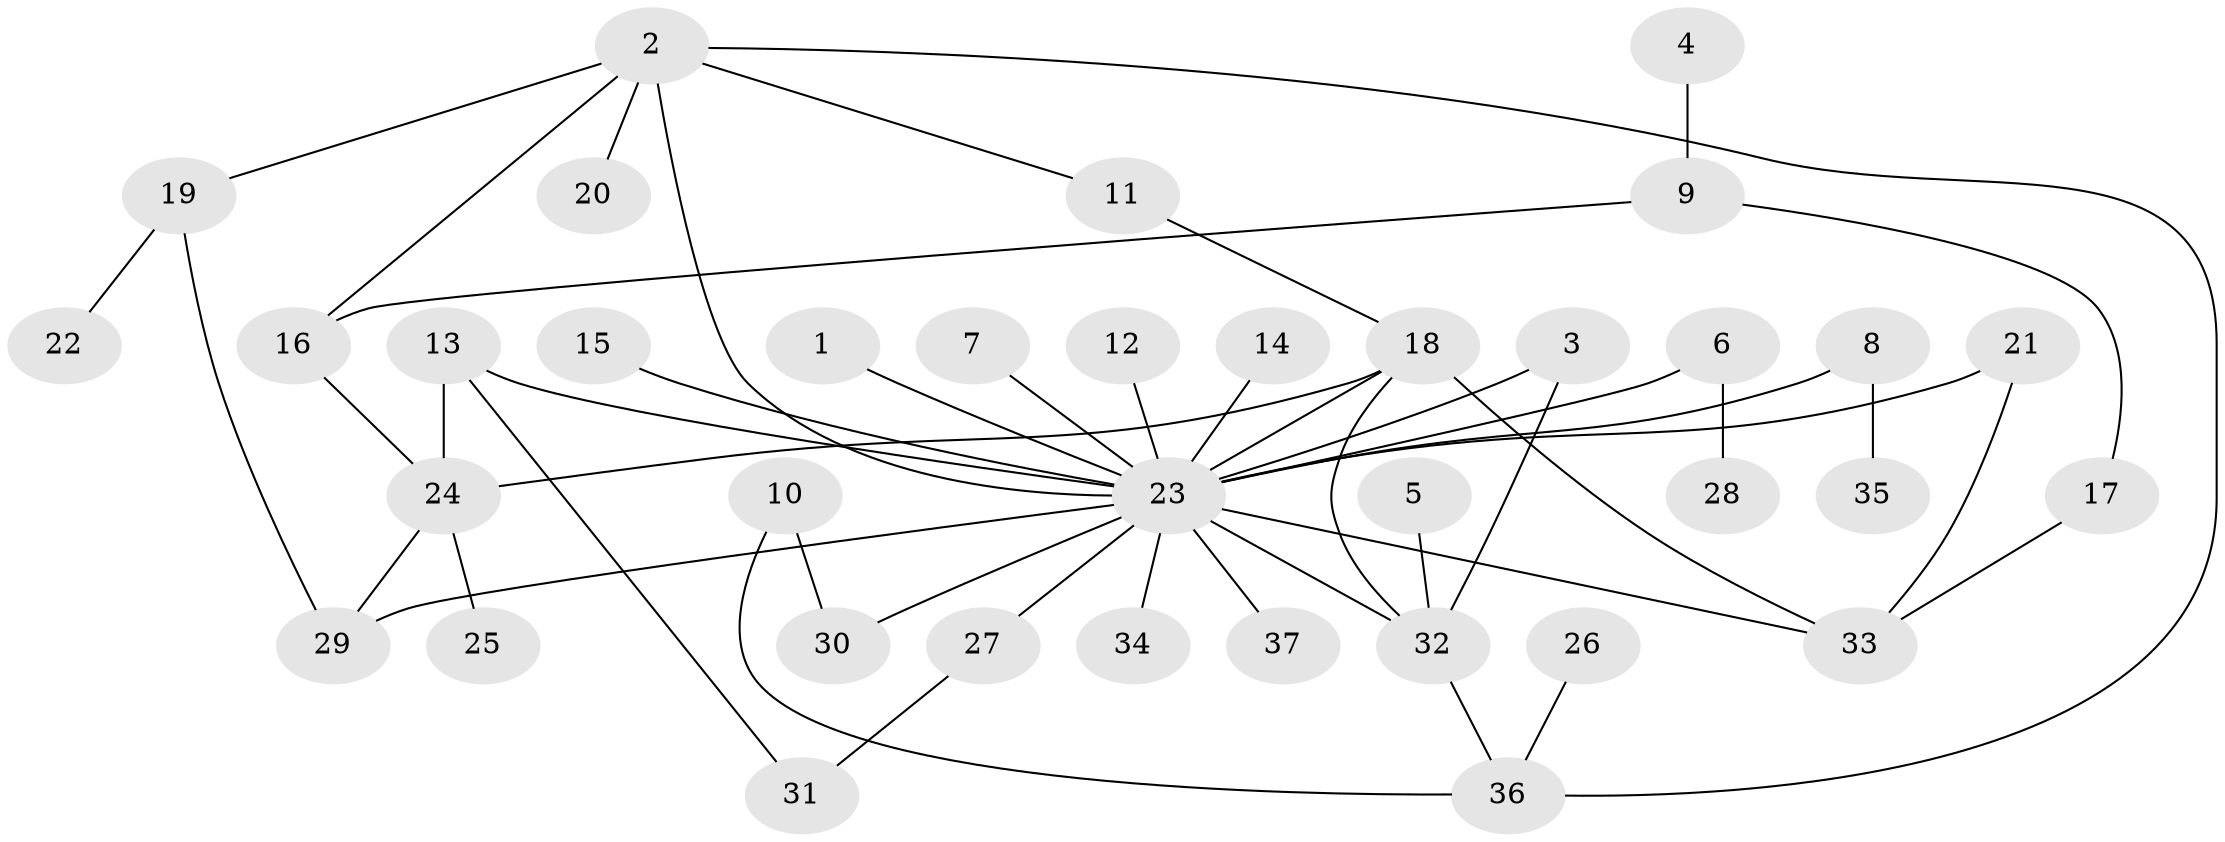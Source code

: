 // original degree distribution, {24: 0.0136986301369863, 1: 0.4794520547945205, 8: 0.0136986301369863, 4: 0.0547945205479452, 2: 0.3013698630136986, 6: 0.0410958904109589, 5: 0.0410958904109589, 7: 0.0136986301369863, 3: 0.0410958904109589}
// Generated by graph-tools (version 1.1) at 2025/01/03/09/25 03:01:57]
// undirected, 37 vertices, 49 edges
graph export_dot {
graph [start="1"]
  node [color=gray90,style=filled];
  1;
  2;
  3;
  4;
  5;
  6;
  7;
  8;
  9;
  10;
  11;
  12;
  13;
  14;
  15;
  16;
  17;
  18;
  19;
  20;
  21;
  22;
  23;
  24;
  25;
  26;
  27;
  28;
  29;
  30;
  31;
  32;
  33;
  34;
  35;
  36;
  37;
  1 -- 23 [weight=1.0];
  2 -- 11 [weight=1.0];
  2 -- 16 [weight=1.0];
  2 -- 19 [weight=1.0];
  2 -- 20 [weight=1.0];
  2 -- 23 [weight=1.0];
  2 -- 36 [weight=1.0];
  3 -- 23 [weight=1.0];
  3 -- 32 [weight=1.0];
  4 -- 9 [weight=1.0];
  5 -- 32 [weight=1.0];
  6 -- 23 [weight=1.0];
  6 -- 28 [weight=1.0];
  7 -- 23 [weight=1.0];
  8 -- 23 [weight=1.0];
  8 -- 35 [weight=1.0];
  9 -- 16 [weight=1.0];
  9 -- 17 [weight=1.0];
  10 -- 30 [weight=1.0];
  10 -- 36 [weight=1.0];
  11 -- 18 [weight=1.0];
  12 -- 23 [weight=1.0];
  13 -- 23 [weight=1.0];
  13 -- 24 [weight=1.0];
  13 -- 31 [weight=1.0];
  14 -- 23 [weight=1.0];
  15 -- 23 [weight=1.0];
  16 -- 24 [weight=1.0];
  17 -- 33 [weight=1.0];
  18 -- 23 [weight=1.0];
  18 -- 24 [weight=1.0];
  18 -- 32 [weight=1.0];
  18 -- 33 [weight=1.0];
  19 -- 22 [weight=1.0];
  19 -- 29 [weight=1.0];
  21 -- 23 [weight=2.0];
  21 -- 33 [weight=1.0];
  23 -- 27 [weight=1.0];
  23 -- 29 [weight=1.0];
  23 -- 30 [weight=1.0];
  23 -- 32 [weight=1.0];
  23 -- 33 [weight=1.0];
  23 -- 34 [weight=1.0];
  23 -- 37 [weight=1.0];
  24 -- 25 [weight=1.0];
  24 -- 29 [weight=1.0];
  26 -- 36 [weight=1.0];
  27 -- 31 [weight=1.0];
  32 -- 36 [weight=1.0];
}
